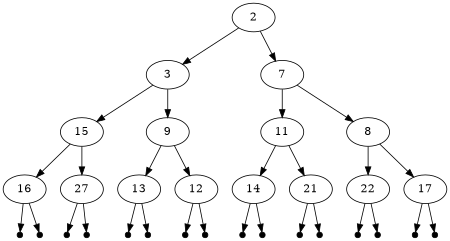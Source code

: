 digraph G {

    size = "3,3";
    1 [ label = "2" ];

    1 -> 2; 

    1 -> 3;

    2 [ label = "3" ];

    3 [ label = "7" ];

    2 -> 4;

    2 -> 5;

    4 [ label = "15" ];

    5 [ label =  "9" ];

    3 -> 6;

    3 -> 7;

    6 [ label = "11" ];

    7 [ label =  "8" ];

    4 -> 8;
    4 -> 9;
    
    8 [ label = "16"];
    9 [ label = "27"];

    5 -> 10;
    5 -> 11;

   10 [ label = "13"];
   11 [ label = "12"];

    6 -> 12;
    6 -> 13;

   12 [ label = "14"];
   13 [ label = "21"];

    7 -> 14;
    7 -> 15;

   14 [ label = "22"];
   15 [ label = "17"];

    8 -> 16;
    8 -> 17;

    9 -> 18;
    9 -> 19;

   10 -> 20;
   10 -> 21;

   11 -> 22;
   11 -> 23;

   12 -> 24;
   12 -> 25;

   13 -> 26;
   13 -> 27;

   14 -> 28;
   14 -> 29;

   15 -> 30;
   15 -> 31;


   16 [label = "", height = 0.1, width = 0.1, style = filled, fillcolor = black];
   17 [label = "", height = 0.1, width = 0.1, style = filled, fillcolor = black];
   18 [label = "", height = 0.1, width = 0.1, style = filled, fillcolor = black];
   19 [label = "", height = 0.1, width = 0.1, style = filled, fillcolor = black];
   20 [label = "", height = 0.1, width = 0.1, style = filled, fillcolor = black];
   21 [label = "", height = 0.1, width = 0.1, style = filled, fillcolor = black];
   22 [label = "", height = 0.1, width = 0.1, style = filled, fillcolor = black];
   23 [label = "", height = 0.1, width = 0.1, style = filled, fillcolor = black];
   24 [label = "", height = 0.1, width = 0.1, style = filled, fillcolor = black];
   25 [label = "", height = 0.1, width = 0.1, style = filled, fillcolor = black];
   26 [label = "", height = 0.1, width = 0.1, style = filled, fillcolor = black];
   27 [label = "", height = 0.1, width = 0.1, style = filled, fillcolor = black];
   28 [label = "", height = 0.1, width = 0.1, style = filled, fillcolor = black];
   29 [label = "", height = 0.1, width = 0.1, style = filled, fillcolor = black];
   30 [label = "", height = 0.1, width = 0.1, style = filled, fillcolor = black];
   31 [label = "", height = 0.1, width = 0.1, style = filled, fillcolor = black];
}

